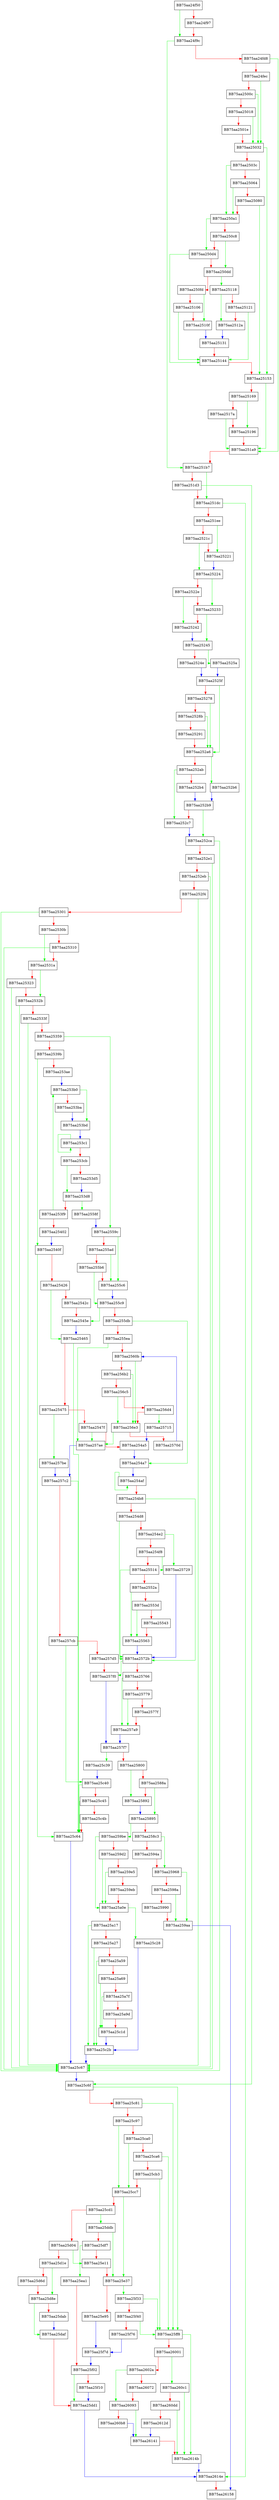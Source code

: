 digraph troj_scan {
  node [shape="box"];
  graph [splines=ortho];
  BB75aa24f50 -> BB75aa24f9c [color="green"];
  BB75aa24f50 -> BB75aa24f97 [color="red"];
  BB75aa24f97 -> BB75aa24f9c [color="red"];
  BB75aa24f9c -> BB75aa251b7 [color="green"];
  BB75aa24f9c -> BB75aa24fd8 [color="red"];
  BB75aa24fd8 -> BB75aa251a9 [color="green"];
  BB75aa24fd8 -> BB75aa24fec [color="red"];
  BB75aa24fec -> BB75aa25032 [color="green"];
  BB75aa24fec -> BB75aa2500c [color="red"];
  BB75aa2500c -> BB75aa25032 [color="green"];
  BB75aa2500c -> BB75aa25018 [color="red"];
  BB75aa25018 -> BB75aa25032 [color="green"];
  BB75aa25018 -> BB75aa2501e [color="red"];
  BB75aa2501e -> BB75aa25032 [color="red"];
  BB75aa25032 -> BB75aa25153 [color="green"];
  BB75aa25032 -> BB75aa2503c [color="red"];
  BB75aa2503c -> BB75aa250a1 [color="green"];
  BB75aa2503c -> BB75aa25064 [color="red"];
  BB75aa25064 -> BB75aa250a1 [color="green"];
  BB75aa25064 -> BB75aa25080 [color="red"];
  BB75aa25080 -> BB75aa25153 [color="green"];
  BB75aa25080 -> BB75aa250a1 [color="red"];
  BB75aa250a1 -> BB75aa250d4 [color="green"];
  BB75aa250a1 -> BB75aa250c8 [color="red"];
  BB75aa250c8 -> BB75aa250dd [color="green"];
  BB75aa250c8 -> BB75aa250d4 [color="red"];
  BB75aa250d4 -> BB75aa25144 [color="green"];
  BB75aa250d4 -> BB75aa250dd [color="red"];
  BB75aa250dd -> BB75aa25118 [color="green"];
  BB75aa250dd -> BB75aa250fd [color="red"];
  BB75aa250fd -> BB75aa2510f [color="green"];
  BB75aa250fd -> BB75aa25106 [color="red"];
  BB75aa25106 -> BB75aa25144 [color="green"];
  BB75aa25106 -> BB75aa2510f [color="red"];
  BB75aa2510f -> BB75aa25131 [color="blue"];
  BB75aa25118 -> BB75aa2512a [color="green"];
  BB75aa25118 -> BB75aa25121 [color="red"];
  BB75aa25121 -> BB75aa25144 [color="green"];
  BB75aa25121 -> BB75aa2512a [color="red"];
  BB75aa2512a -> BB75aa25131 [color="blue"];
  BB75aa25131 -> BB75aa25144 [color="red"];
  BB75aa25144 -> BB75aa25153 [color="red"];
  BB75aa25153 -> BB75aa251a9 [color="green"];
  BB75aa25153 -> BB75aa25169 [color="red"];
  BB75aa25169 -> BB75aa25196 [color="green"];
  BB75aa25169 -> BB75aa2517a [color="red"];
  BB75aa2517a -> BB75aa251a9 [color="green"];
  BB75aa2517a -> BB75aa25196 [color="red"];
  BB75aa25196 -> BB75aa251a9 [color="red"];
  BB75aa251a9 -> BB75aa251b7 [color="red"];
  BB75aa251b7 -> BB75aa251dc [color="green"];
  BB75aa251b7 -> BB75aa251d3 [color="red"];
  BB75aa251d3 -> BB75aa25c6f [color="green"];
  BB75aa251d3 -> BB75aa251dc [color="red"];
  BB75aa251dc -> BB75aa2614e [color="green"];
  BB75aa251dc -> BB75aa251ee [color="red"];
  BB75aa251ee -> BB75aa25221 [color="green"];
  BB75aa251ee -> BB75aa2521c [color="red"];
  BB75aa2521c -> BB75aa25224 [color="green"];
  BB75aa2521c -> BB75aa25221 [color="red"];
  BB75aa25221 -> BB75aa25224 [color="blue"];
  BB75aa25224 -> BB75aa25233 [color="green"];
  BB75aa25224 -> BB75aa2522e [color="red"];
  BB75aa2522e -> BB75aa25242 [color="green"];
  BB75aa2522e -> BB75aa25233 [color="red"];
  BB75aa25233 -> BB75aa25245 [color="green"];
  BB75aa25233 -> BB75aa25242 [color="red"];
  BB75aa25242 -> BB75aa25245 [color="blue"];
  BB75aa25245 -> BB75aa2525a [color="green"];
  BB75aa25245 -> BB75aa2524e [color="red"];
  BB75aa2524e -> BB75aa2525f [color="blue"];
  BB75aa2525a -> BB75aa2525f [color="blue"];
  BB75aa2525f -> BB75aa252a6 [color="green"];
  BB75aa2525f -> BB75aa25278 [color="red"];
  BB75aa25278 -> BB75aa252a6 [color="green"];
  BB75aa25278 -> BB75aa2528b [color="red"];
  BB75aa2528b -> BB75aa252a6 [color="green"];
  BB75aa2528b -> BB75aa25291 [color="red"];
  BB75aa25291 -> BB75aa252a6 [color="red"];
  BB75aa252a6 -> BB75aa252b6 [color="green"];
  BB75aa252a6 -> BB75aa252ab [color="red"];
  BB75aa252ab -> BB75aa252c7 [color="green"];
  BB75aa252ab -> BB75aa252b4 [color="red"];
  BB75aa252b4 -> BB75aa252b9 [color="blue"];
  BB75aa252b6 -> BB75aa252b9 [color="blue"];
  BB75aa252b9 -> BB75aa252ca [color="green"];
  BB75aa252b9 -> BB75aa252c7 [color="red"];
  BB75aa252c7 -> BB75aa252ca [color="blue"];
  BB75aa252ca -> BB75aa25c67 [color="green"];
  BB75aa252ca -> BB75aa252e1 [color="red"];
  BB75aa252e1 -> BB75aa25c67 [color="green"];
  BB75aa252e1 -> BB75aa252eb [color="red"];
  BB75aa252eb -> BB75aa25c67 [color="green"];
  BB75aa252eb -> BB75aa252f4 [color="red"];
  BB75aa252f4 -> BB75aa25c67 [color="green"];
  BB75aa252f4 -> BB75aa25301 [color="red"];
  BB75aa25301 -> BB75aa25c67 [color="green"];
  BB75aa25301 -> BB75aa2530b [color="red"];
  BB75aa2530b -> BB75aa2531a [color="green"];
  BB75aa2530b -> BB75aa25310 [color="red"];
  BB75aa25310 -> BB75aa25c67 [color="green"];
  BB75aa25310 -> BB75aa2531a [color="red"];
  BB75aa2531a -> BB75aa2532b [color="green"];
  BB75aa2531a -> BB75aa25323 [color="red"];
  BB75aa25323 -> BB75aa25c67 [color="green"];
  BB75aa25323 -> BB75aa2532b [color="red"];
  BB75aa2532b -> BB75aa25c67 [color="green"];
  BB75aa2532b -> BB75aa2533f [color="red"];
  BB75aa2533f -> BB75aa25c67 [color="green"];
  BB75aa2533f -> BB75aa25359 [color="red"];
  BB75aa25359 -> BB75aa2559c [color="green"];
  BB75aa25359 -> BB75aa2539b [color="red"];
  BB75aa2539b -> BB75aa2540f [color="green"];
  BB75aa2539b -> BB75aa253ae [color="red"];
  BB75aa253ae -> BB75aa253b0 [color="blue"];
  BB75aa253b0 -> BB75aa253bd [color="green"];
  BB75aa253b0 -> BB75aa253ba [color="red"];
  BB75aa253ba -> BB75aa253bd [color="blue"];
  BB75aa253bd -> BB75aa253c1 [color="blue"];
  BB75aa253c1 -> BB75aa253c1 [color="green"];
  BB75aa253c1 -> BB75aa253cb [color="red"];
  BB75aa253cb -> BB75aa253d8 [color="green"];
  BB75aa253cb -> BB75aa253d5 [color="red"];
  BB75aa253d5 -> BB75aa253d8 [color="blue"];
  BB75aa253d8 -> BB75aa2558f [color="green"];
  BB75aa253d8 -> BB75aa253f9 [color="red"];
  BB75aa253f9 -> BB75aa253b0 [color="green"];
  BB75aa253f9 -> BB75aa25402 [color="red"];
  BB75aa25402 -> BB75aa2540f [color="blue"];
  BB75aa2540f -> BB75aa25c64 [color="green"];
  BB75aa2540f -> BB75aa25426 [color="red"];
  BB75aa25426 -> BB75aa25465 [color="green"];
  BB75aa25426 -> BB75aa2542c [color="red"];
  BB75aa2542c -> BB75aa2545e [color="red"];
  BB75aa2545e -> BB75aa25465 [color="blue"];
  BB75aa25465 -> BB75aa25c64 [color="green"];
  BB75aa25465 -> BB75aa25475 [color="red"];
  BB75aa25475 -> BB75aa257be [color="green"];
  BB75aa25475 -> BB75aa2547f [color="red"];
  BB75aa2547f -> BB75aa257ae [color="green"];
  BB75aa2547f -> BB75aa254a5 [color="red"];
  BB75aa254a5 -> BB75aa254a7 [color="blue"];
  BB75aa254a7 -> BB75aa254af [color="blue"];
  BB75aa254af -> BB75aa254af [color="green"];
  BB75aa254af -> BB75aa254b8 [color="red"];
  BB75aa254b8 -> BB75aa2572b [color="green"];
  BB75aa254b8 -> BB75aa254d8 [color="red"];
  BB75aa254d8 -> BB75aa2572b [color="green"];
  BB75aa254d8 -> BB75aa254e2 [color="red"];
  BB75aa254e2 -> BB75aa25729 [color="green"];
  BB75aa254e2 -> BB75aa254f8 [color="red"];
  BB75aa254f8 -> BB75aa25729 [color="green"];
  BB75aa254f8 -> BB75aa25514 [color="red"];
  BB75aa25514 -> BB75aa2572b [color="green"];
  BB75aa25514 -> BB75aa2552a [color="red"];
  BB75aa2552a -> BB75aa25563 [color="green"];
  BB75aa2552a -> BB75aa2553d [color="red"];
  BB75aa2553d -> BB75aa25563 [color="green"];
  BB75aa2553d -> BB75aa25543 [color="red"];
  BB75aa25543 -> BB75aa25563 [color="red"];
  BB75aa25563 -> BB75aa2572b [color="blue"];
  BB75aa2558f -> BB75aa2559c [color="blue"];
  BB75aa2559c -> BB75aa255c6 [color="green"];
  BB75aa2559c -> BB75aa255ad [color="red"];
  BB75aa255ad -> BB75aa255c6 [color="green"];
  BB75aa255ad -> BB75aa255b6 [color="red"];
  BB75aa255b6 -> BB75aa255c9 [color="green"];
  BB75aa255b6 -> BB75aa255c6 [color="red"];
  BB75aa255c6 -> BB75aa255c9 [color="blue"];
  BB75aa255c9 -> BB75aa2545e [color="green"];
  BB75aa255c9 -> BB75aa255db [color="red"];
  BB75aa255db -> BB75aa254a7 [color="green"];
  BB75aa255db -> BB75aa255ea [color="red"];
  BB75aa255ea -> BB75aa257ae [color="green"];
  BB75aa255ea -> BB75aa2560b [color="red"];
  BB75aa2560b -> BB75aa256e3 [color="green"];
  BB75aa2560b -> BB75aa256b2 [color="red"];
  BB75aa256b2 -> BB75aa256e3 [color="green"];
  BB75aa256b2 -> BB75aa256c5 [color="red"];
  BB75aa256c5 -> BB75aa256e3 [color="green"];
  BB75aa256c5 -> BB75aa256d4 [color="red"];
  BB75aa256d4 -> BB75aa25715 [color="green"];
  BB75aa256d4 -> BB75aa256e3 [color="red"];
  BB75aa256e3 -> BB75aa257ae [color="green"];
  BB75aa256e3 -> BB75aa2570d [color="red"];
  BB75aa2570d -> BB75aa2560b [color="blue"];
  BB75aa25715 -> BB75aa254a5 [color="blue"];
  BB75aa25729 -> BB75aa2572b [color="blue"];
  BB75aa2572b -> BB75aa257f0 [color="green"];
  BB75aa2572b -> BB75aa25766 [color="red"];
  BB75aa25766 -> BB75aa257a9 [color="green"];
  BB75aa25766 -> BB75aa25779 [color="red"];
  BB75aa25779 -> BB75aa257a9 [color="green"];
  BB75aa25779 -> BB75aa2577f [color="red"];
  BB75aa2577f -> BB75aa257a9 [color="red"];
  BB75aa257a9 -> BB75aa257f7 [color="blue"];
  BB75aa257ae -> BB75aa257c2 [color="blue"];
  BB75aa257be -> BB75aa257c2 [color="blue"];
  BB75aa257c2 -> BB75aa25c64 [color="green"];
  BB75aa257c2 -> BB75aa257cb [color="red"];
  BB75aa257cb -> BB75aa25c40 [color="green"];
  BB75aa257cb -> BB75aa257d5 [color="red"];
  BB75aa257d5 -> BB75aa257f0 [color="red"];
  BB75aa257f0 -> BB75aa257f7 [color="blue"];
  BB75aa257f7 -> BB75aa25c39 [color="green"];
  BB75aa257f7 -> BB75aa25800 [color="red"];
  BB75aa25800 -> BB75aa25892 [color="green"];
  BB75aa25800 -> BB75aa2588a [color="red"];
  BB75aa2588a -> BB75aa25895 [color="green"];
  BB75aa2588a -> BB75aa25892 [color="red"];
  BB75aa25892 -> BB75aa25895 [color="blue"];
  BB75aa25895 -> BB75aa259be [color="green"];
  BB75aa25895 -> BB75aa258c3 [color="red"];
  BB75aa258c3 -> BB75aa25968 [color="green"];
  BB75aa258c3 -> BB75aa2594a [color="red"];
  BB75aa2594a -> BB75aa25968 [color="red"];
  BB75aa25968 -> BB75aa259aa [color="green"];
  BB75aa25968 -> BB75aa2598a [color="red"];
  BB75aa2598a -> BB75aa259aa [color="green"];
  BB75aa2598a -> BB75aa25990 [color="red"];
  BB75aa25990 -> BB75aa259aa [color="red"];
  BB75aa259aa -> BB75aa26158 [color="blue"];
  BB75aa259be -> BB75aa25a0e [color="green"];
  BB75aa259be -> BB75aa259d2 [color="red"];
  BB75aa259d2 -> BB75aa25a0e [color="green"];
  BB75aa259d2 -> BB75aa259e5 [color="red"];
  BB75aa259e5 -> BB75aa25a0e [color="green"];
  BB75aa259e5 -> BB75aa259eb [color="red"];
  BB75aa259eb -> BB75aa25a0e [color="red"];
  BB75aa25a0e -> BB75aa25c28 [color="green"];
  BB75aa25a0e -> BB75aa25a17 [color="red"];
  BB75aa25a17 -> BB75aa25c2b [color="green"];
  BB75aa25a17 -> BB75aa25a27 [color="red"];
  BB75aa25a27 -> BB75aa25c2b [color="green"];
  BB75aa25a27 -> BB75aa25a59 [color="red"];
  BB75aa25a59 -> BB75aa25c2b [color="green"];
  BB75aa25a59 -> BB75aa25a69 [color="red"];
  BB75aa25a69 -> BB75aa25c1d [color="green"];
  BB75aa25a69 -> BB75aa25a7f [color="red"];
  BB75aa25a7f -> BB75aa25c1d [color="green"];
  BB75aa25a7f -> BB75aa25a9d [color="red"];
  BB75aa25a9d -> BB75aa25c1d [color="red"];
  BB75aa25c1d -> BB75aa25c2b [color="blue"];
  BB75aa25c28 -> BB75aa25c2b [color="blue"];
  BB75aa25c2b -> BB75aa25c67 [color="blue"];
  BB75aa25c39 -> BB75aa25c40 [color="blue"];
  BB75aa25c40 -> BB75aa25c64 [color="green"];
  BB75aa25c40 -> BB75aa25c45 [color="red"];
  BB75aa25c45 -> BB75aa25c64 [color="green"];
  BB75aa25c45 -> BB75aa25c4b [color="red"];
  BB75aa25c4b -> BB75aa25c64 [color="red"];
  BB75aa25c64 -> BB75aa25c67 [color="blue"];
  BB75aa25c67 -> BB75aa25c6f [color="blue"];
  BB75aa25c6f -> BB75aa25ff8 [color="green"];
  BB75aa25c6f -> BB75aa25c81 [color="red"];
  BB75aa25c81 -> BB75aa25ff8 [color="green"];
  BB75aa25c81 -> BB75aa25c97 [color="red"];
  BB75aa25c97 -> BB75aa25cc7 [color="green"];
  BB75aa25c97 -> BB75aa25ca0 [color="red"];
  BB75aa25ca0 -> BB75aa25cc7 [color="green"];
  BB75aa25ca0 -> BB75aa25ca6 [color="red"];
  BB75aa25ca6 -> BB75aa25ff8 [color="green"];
  BB75aa25ca6 -> BB75aa25cb3 [color="red"];
  BB75aa25cb3 -> BB75aa25ff8 [color="green"];
  BB75aa25cb3 -> BB75aa25cc7 [color="red"];
  BB75aa25cc7 -> BB75aa25e37 [color="green"];
  BB75aa25cc7 -> BB75aa25cd1 [color="red"];
  BB75aa25cd1 -> BB75aa25ddb [color="green"];
  BB75aa25cd1 -> BB75aa25d04 [color="red"];
  BB75aa25d04 -> BB75aa25e11 [color="green"];
  BB75aa25d04 -> BB75aa25d1e [color="red"];
  BB75aa25d1e -> BB75aa25d8e [color="green"];
  BB75aa25d1e -> BB75aa25d6d [color="red"];
  BB75aa25d6d -> BB75aa25d8e [color="red"];
  BB75aa25d8e -> BB75aa25daf [color="green"];
  BB75aa25d8e -> BB75aa25dab [color="red"];
  BB75aa25dab -> BB75aa25daf [color="blue"];
  BB75aa25daf -> BB75aa25dd1 [color="red"];
  BB75aa25dd1 -> BB75aa2614e [color="blue"];
  BB75aa25ddb -> BB75aa25e37 [color="green"];
  BB75aa25ddb -> BB75aa25df7 [color="red"];
  BB75aa25df7 -> BB75aa25ea1 [color="green"];
  BB75aa25df7 -> BB75aa25e11 [color="red"];
  BB75aa25e11 -> BB75aa25e37 [color="red"];
  BB75aa25e37 -> BB75aa25f33 [color="green"];
  BB75aa25e37 -> BB75aa25e95 [color="red"];
  BB75aa25e95 -> BB75aa25f7d [color="blue"];
  BB75aa25ea1 -> BB75aa25f02 [color="red"];
  BB75aa25f02 -> BB75aa25dd1 [color="green"];
  BB75aa25f02 -> BB75aa25f10 [color="red"];
  BB75aa25f10 -> BB75aa25dd1 [color="blue"];
  BB75aa25f33 -> BB75aa25ff8 [color="green"];
  BB75aa25f33 -> BB75aa25f40 [color="red"];
  BB75aa25f40 -> BB75aa25ff8 [color="green"];
  BB75aa25f40 -> BB75aa25f76 [color="red"];
  BB75aa25f76 -> BB75aa25f7d [color="blue"];
  BB75aa25f7d -> BB75aa25f02 [color="blue"];
  BB75aa25ff8 -> BB75aa2614b [color="green"];
  BB75aa25ff8 -> BB75aa26001 [color="red"];
  BB75aa26001 -> BB75aa260c1 [color="green"];
  BB75aa26001 -> BB75aa2602a [color="red"];
  BB75aa2602a -> BB75aa26093 [color="green"];
  BB75aa2602a -> BB75aa26072 [color="red"];
  BB75aa26072 -> BB75aa26093 [color="red"];
  BB75aa26093 -> BB75aa26141 [color="green"];
  BB75aa26093 -> BB75aa260b8 [color="red"];
  BB75aa260b8 -> BB75aa26141 [color="blue"];
  BB75aa260c1 -> BB75aa2614b [color="green"];
  BB75aa260c1 -> BB75aa260dd [color="red"];
  BB75aa260dd -> BB75aa2614b [color="green"];
  BB75aa260dd -> BB75aa2612d [color="red"];
  BB75aa2612d -> BB75aa26141 [color="blue"];
  BB75aa26141 -> BB75aa2614b [color="red"];
  BB75aa2614b -> BB75aa2614e [color="blue"];
  BB75aa2614e -> BB75aa26158 [color="red"];
}